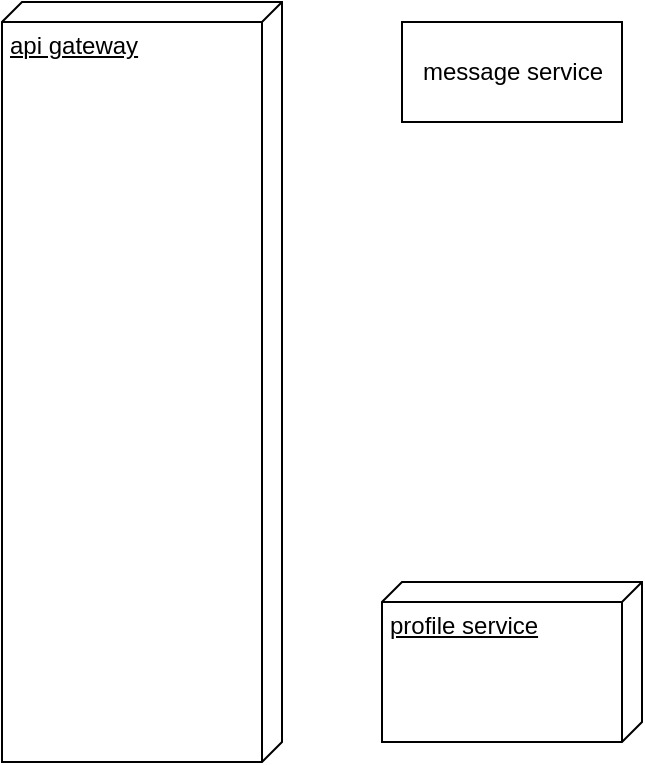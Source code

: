 <mxfile version="17.1.5" type="github" pages="2">
  <diagram id="SUsosWJ1x776xPe-n7ko" name="Page-1">
    <mxGraphModel dx="782" dy="434" grid="1" gridSize="10" guides="1" tooltips="1" connect="1" arrows="1" fold="1" page="1" pageScale="1" pageWidth="850" pageHeight="1100" math="0" shadow="0">
      <root>
        <mxCell id="0" />
        <mxCell id="1" parent="0" />
        <mxCell id="rxs-PZkraIpjvmrQ4A0I-1" value="api gateway&lt;br&gt;" style="verticalAlign=top;align=left;spacingTop=8;spacingLeft=2;spacingRight=12;shape=cube;size=10;direction=south;fontStyle=4;html=1;" vertex="1" parent="1">
          <mxGeometry x="40" y="40" width="140" height="380" as="geometry" />
        </mxCell>
        <mxCell id="rxs-PZkraIpjvmrQ4A0I-2" value="message service" style="html=1;" vertex="1" parent="1">
          <mxGeometry x="240" y="50" width="110" height="50" as="geometry" />
        </mxCell>
        <mxCell id="rxs-PZkraIpjvmrQ4A0I-3" value="profile service" style="verticalAlign=top;align=left;spacingTop=8;spacingLeft=2;spacingRight=12;shape=cube;size=10;direction=south;fontStyle=4;html=1;" vertex="1" parent="1">
          <mxGeometry x="230" y="330" width="130" height="80" as="geometry" />
        </mxCell>
      </root>
    </mxGraphModel>
  </diagram>
  <diagram id="YRsZ-hh69K-WLhJQPU0g" name="Page-2">
    <mxGraphModel dx="782" dy="434" grid="1" gridSize="10" guides="1" tooltips="1" connect="1" arrows="1" fold="1" page="1" pageScale="1" pageWidth="850" pageHeight="1100" math="0" shadow="0">
      <root>
        <mxCell id="fsVAJthMEwtz3PwagFqE-0" />
        <mxCell id="fsVAJthMEwtz3PwagFqE-1" parent="fsVAJthMEwtz3PwagFqE-0" />
        <mxCell id="fsVAJthMEwtz3PwagFqE-2" value="user" style="shape=table;startSize=30;container=1;collapsible=1;childLayout=tableLayout;fixedRows=1;rowLines=0;fontStyle=1;align=center;resizeLast=1;" vertex="1" parent="fsVAJthMEwtz3PwagFqE-1">
          <mxGeometry x="580" y="30" width="180" height="150" as="geometry" />
        </mxCell>
        <mxCell id="fsVAJthMEwtz3PwagFqE-3" value="" style="shape=tableRow;horizontal=0;startSize=0;swimlaneHead=0;swimlaneBody=0;fillColor=none;collapsible=0;dropTarget=0;points=[[0,0.5],[1,0.5]];portConstraint=eastwest;top=0;left=0;right=0;bottom=1;" vertex="1" parent="fsVAJthMEwtz3PwagFqE-2">
          <mxGeometry y="30" width="180" height="30" as="geometry" />
        </mxCell>
        <mxCell id="fsVAJthMEwtz3PwagFqE-4" value="PK" style="shape=partialRectangle;connectable=0;fillColor=none;top=0;left=0;bottom=0;right=0;fontStyle=1;overflow=hidden;" vertex="1" parent="fsVAJthMEwtz3PwagFqE-3">
          <mxGeometry width="30" height="30" as="geometry">
            <mxRectangle width="30" height="30" as="alternateBounds" />
          </mxGeometry>
        </mxCell>
        <mxCell id="fsVAJthMEwtz3PwagFqE-5" value="id" style="shape=partialRectangle;connectable=0;fillColor=none;top=0;left=0;bottom=0;right=0;align=left;spacingLeft=6;fontStyle=5;overflow=hidden;" vertex="1" parent="fsVAJthMEwtz3PwagFqE-3">
          <mxGeometry x="30" width="150" height="30" as="geometry">
            <mxRectangle width="150" height="30" as="alternateBounds" />
          </mxGeometry>
        </mxCell>
        <mxCell id="fsVAJthMEwtz3PwagFqE-6" value="" style="shape=tableRow;horizontal=0;startSize=0;swimlaneHead=0;swimlaneBody=0;fillColor=none;collapsible=0;dropTarget=0;points=[[0,0.5],[1,0.5]];portConstraint=eastwest;top=0;left=0;right=0;bottom=0;" vertex="1" parent="fsVAJthMEwtz3PwagFqE-2">
          <mxGeometry y="60" width="180" height="30" as="geometry" />
        </mxCell>
        <mxCell id="fsVAJthMEwtz3PwagFqE-7" value="" style="shape=partialRectangle;connectable=0;fillColor=none;top=0;left=0;bottom=0;right=0;editable=1;overflow=hidden;" vertex="1" parent="fsVAJthMEwtz3PwagFqE-6">
          <mxGeometry width="30" height="30" as="geometry">
            <mxRectangle width="30" height="30" as="alternateBounds" />
          </mxGeometry>
        </mxCell>
        <mxCell id="fsVAJthMEwtz3PwagFqE-8" value="email" style="shape=partialRectangle;connectable=0;fillColor=none;top=0;left=0;bottom=0;right=0;align=left;spacingLeft=6;overflow=hidden;" vertex="1" parent="fsVAJthMEwtz3PwagFqE-6">
          <mxGeometry x="30" width="150" height="30" as="geometry">
            <mxRectangle width="150" height="30" as="alternateBounds" />
          </mxGeometry>
        </mxCell>
        <mxCell id="fsVAJthMEwtz3PwagFqE-9" value="" style="shape=tableRow;horizontal=0;startSize=0;swimlaneHead=0;swimlaneBody=0;fillColor=none;collapsible=0;dropTarget=0;points=[[0,0.5],[1,0.5]];portConstraint=eastwest;top=0;left=0;right=0;bottom=0;" vertex="1" parent="fsVAJthMEwtz3PwagFqE-2">
          <mxGeometry y="90" width="180" height="30" as="geometry" />
        </mxCell>
        <mxCell id="fsVAJthMEwtz3PwagFqE-10" value="" style="shape=partialRectangle;connectable=0;fillColor=none;top=0;left=0;bottom=0;right=0;editable=1;overflow=hidden;" vertex="1" parent="fsVAJthMEwtz3PwagFqE-9">
          <mxGeometry width="30" height="30" as="geometry">
            <mxRectangle width="30" height="30" as="alternateBounds" />
          </mxGeometry>
        </mxCell>
        <mxCell id="fsVAJthMEwtz3PwagFqE-11" value="password" style="shape=partialRectangle;connectable=0;fillColor=none;top=0;left=0;bottom=0;right=0;align=left;spacingLeft=6;overflow=hidden;" vertex="1" parent="fsVAJthMEwtz3PwagFqE-9">
          <mxGeometry x="30" width="150" height="30" as="geometry">
            <mxRectangle width="150" height="30" as="alternateBounds" />
          </mxGeometry>
        </mxCell>
        <mxCell id="fsVAJthMEwtz3PwagFqE-12" value="" style="shape=tableRow;horizontal=0;startSize=0;swimlaneHead=0;swimlaneBody=0;fillColor=none;collapsible=0;dropTarget=0;points=[[0,0.5],[1,0.5]];portConstraint=eastwest;top=0;left=0;right=0;bottom=0;" vertex="1" parent="fsVAJthMEwtz3PwagFqE-2">
          <mxGeometry y="120" width="180" height="30" as="geometry" />
        </mxCell>
        <mxCell id="fsVAJthMEwtz3PwagFqE-13" value="" style="shape=partialRectangle;connectable=0;fillColor=none;top=0;left=0;bottom=0;right=0;editable=1;overflow=hidden;" vertex="1" parent="fsVAJthMEwtz3PwagFqE-12">
          <mxGeometry width="30" height="30" as="geometry">
            <mxRectangle width="30" height="30" as="alternateBounds" />
          </mxGeometry>
        </mxCell>
        <mxCell id="fsVAJthMEwtz3PwagFqE-14" value="hint name" style="shape=partialRectangle;connectable=0;fillColor=none;top=0;left=0;bottom=0;right=0;align=left;spacingLeft=6;overflow=hidden;" vertex="1" parent="fsVAJthMEwtz3PwagFqE-12">
          <mxGeometry x="30" width="150" height="30" as="geometry">
            <mxRectangle width="150" height="30" as="alternateBounds" />
          </mxGeometry>
        </mxCell>
        <mxCell id="GHomQONTdGw0343cLXQJ-0" value="message" style="shape=table;startSize=30;container=1;collapsible=1;childLayout=tableLayout;fixedRows=1;rowLines=0;fontStyle=1;align=center;resizeLast=1;" vertex="1" parent="fsVAJthMEwtz3PwagFqE-1">
          <mxGeometry x="260" y="40" width="180" height="180" as="geometry" />
        </mxCell>
        <mxCell id="GHomQONTdGw0343cLXQJ-1" value="" style="shape=tableRow;horizontal=0;startSize=0;swimlaneHead=0;swimlaneBody=0;fillColor=none;collapsible=0;dropTarget=0;points=[[0,0.5],[1,0.5]];portConstraint=eastwest;top=0;left=0;right=0;bottom=1;" vertex="1" parent="GHomQONTdGw0343cLXQJ-0">
          <mxGeometry y="30" width="180" height="30" as="geometry" />
        </mxCell>
        <mxCell id="GHomQONTdGw0343cLXQJ-2" value="PK" style="shape=partialRectangle;connectable=0;fillColor=none;top=0;left=0;bottom=0;right=0;fontStyle=1;overflow=hidden;" vertex="1" parent="GHomQONTdGw0343cLXQJ-1">
          <mxGeometry width="30" height="30" as="geometry">
            <mxRectangle width="30" height="30" as="alternateBounds" />
          </mxGeometry>
        </mxCell>
        <mxCell id="GHomQONTdGw0343cLXQJ-3" value="id" style="shape=partialRectangle;connectable=0;fillColor=none;top=0;left=0;bottom=0;right=0;align=left;spacingLeft=6;fontStyle=5;overflow=hidden;" vertex="1" parent="GHomQONTdGw0343cLXQJ-1">
          <mxGeometry x="30" width="150" height="30" as="geometry">
            <mxRectangle width="150" height="30" as="alternateBounds" />
          </mxGeometry>
        </mxCell>
        <mxCell id="GHomQONTdGw0343cLXQJ-4" value="" style="shape=tableRow;horizontal=0;startSize=0;swimlaneHead=0;swimlaneBody=0;fillColor=none;collapsible=0;dropTarget=0;points=[[0,0.5],[1,0.5]];portConstraint=eastwest;top=0;left=0;right=0;bottom=0;" vertex="1" parent="GHomQONTdGw0343cLXQJ-0">
          <mxGeometry y="60" width="180" height="30" as="geometry" />
        </mxCell>
        <mxCell id="GHomQONTdGw0343cLXQJ-5" value="" style="shape=partialRectangle;connectable=0;fillColor=none;top=0;left=0;bottom=0;right=0;editable=1;overflow=hidden;" vertex="1" parent="GHomQONTdGw0343cLXQJ-4">
          <mxGeometry width="30" height="30" as="geometry">
            <mxRectangle width="30" height="30" as="alternateBounds" />
          </mxGeometry>
        </mxCell>
        <mxCell id="GHomQONTdGw0343cLXQJ-6" value="content" style="shape=partialRectangle;connectable=0;fillColor=none;top=0;left=0;bottom=0;right=0;align=left;spacingLeft=6;overflow=hidden;" vertex="1" parent="GHomQONTdGw0343cLXQJ-4">
          <mxGeometry x="30" width="150" height="30" as="geometry">
            <mxRectangle width="150" height="30" as="alternateBounds" />
          </mxGeometry>
        </mxCell>
        <mxCell id="GHomQONTdGw0343cLXQJ-7" value="" style="shape=tableRow;horizontal=0;startSize=0;swimlaneHead=0;swimlaneBody=0;fillColor=none;collapsible=0;dropTarget=0;points=[[0,0.5],[1,0.5]];portConstraint=eastwest;top=0;left=0;right=0;bottom=0;" vertex="1" parent="GHomQONTdGw0343cLXQJ-0">
          <mxGeometry y="90" width="180" height="30" as="geometry" />
        </mxCell>
        <mxCell id="GHomQONTdGw0343cLXQJ-8" value="" style="shape=partialRectangle;connectable=0;fillColor=none;top=0;left=0;bottom=0;right=0;editable=1;overflow=hidden;" vertex="1" parent="GHomQONTdGw0343cLXQJ-7">
          <mxGeometry width="30" height="30" as="geometry">
            <mxRectangle width="30" height="30" as="alternateBounds" />
          </mxGeometry>
        </mxCell>
        <mxCell id="GHomQONTdGw0343cLXQJ-9" value="timestasmp" style="shape=partialRectangle;connectable=0;fillColor=none;top=0;left=0;bottom=0;right=0;align=left;spacingLeft=6;overflow=hidden;" vertex="1" parent="GHomQONTdGw0343cLXQJ-7">
          <mxGeometry x="30" width="150" height="30" as="geometry">
            <mxRectangle width="150" height="30" as="alternateBounds" />
          </mxGeometry>
        </mxCell>
        <mxCell id="GHomQONTdGw0343cLXQJ-10" value="" style="shape=tableRow;horizontal=0;startSize=0;swimlaneHead=0;swimlaneBody=0;fillColor=none;collapsible=0;dropTarget=0;points=[[0,0.5],[1,0.5]];portConstraint=eastwest;top=0;left=0;right=0;bottom=0;" vertex="1" parent="GHomQONTdGw0343cLXQJ-0">
          <mxGeometry y="120" width="180" height="30" as="geometry" />
        </mxCell>
        <mxCell id="GHomQONTdGw0343cLXQJ-11" value="" style="shape=partialRectangle;connectable=0;fillColor=none;top=0;left=0;bottom=0;right=0;editable=1;overflow=hidden;" vertex="1" parent="GHomQONTdGw0343cLXQJ-10">
          <mxGeometry width="30" height="30" as="geometry">
            <mxRectangle width="30" height="30" as="alternateBounds" />
          </mxGeometry>
        </mxCell>
        <mxCell id="GHomQONTdGw0343cLXQJ-12" value="sentBy" style="shape=partialRectangle;connectable=0;fillColor=none;top=0;left=0;bottom=0;right=0;align=left;spacingLeft=6;overflow=hidden;" vertex="1" parent="GHomQONTdGw0343cLXQJ-10">
          <mxGeometry x="30" width="150" height="30" as="geometry">
            <mxRectangle width="150" height="30" as="alternateBounds" />
          </mxGeometry>
        </mxCell>
        <mxCell id="GHomQONTdGw0343cLXQJ-28" value="" style="shape=table;startSize=0;container=1;collapsible=1;childLayout=tableLayout;fixedRows=1;rowLines=0;fontStyle=0;align=center;resizeLast=1;strokeColor=none;fillColor=none;collapsible=0;" vertex="1" parent="fsVAJthMEwtz3PwagFqE-1">
          <mxGeometry x="260" y="190" width="180" height="30" as="geometry" />
        </mxCell>
        <mxCell id="GHomQONTdGw0343cLXQJ-29" value="" style="shape=tableRow;horizontal=0;startSize=0;swimlaneHead=0;swimlaneBody=0;fillColor=none;collapsible=0;dropTarget=0;points=[[0,0.5],[1,0.5]];portConstraint=eastwest;top=0;left=0;right=0;bottom=0;" vertex="1" parent="GHomQONTdGw0343cLXQJ-28">
          <mxGeometry width="180" height="30" as="geometry" />
        </mxCell>
        <mxCell id="GHomQONTdGw0343cLXQJ-30" value="" style="shape=partialRectangle;connectable=0;fillColor=none;top=0;left=0;bottom=0;right=0;editable=1;overflow=hidden;" vertex="1" parent="GHomQONTdGw0343cLXQJ-29">
          <mxGeometry width="30" height="30" as="geometry">
            <mxRectangle width="30" height="30" as="alternateBounds" />
          </mxGeometry>
        </mxCell>
        <mxCell id="GHomQONTdGw0343cLXQJ-31" value="status" style="shape=partialRectangle;connectable=0;fillColor=none;top=0;left=0;bottom=0;right=0;align=left;spacingLeft=6;overflow=hidden;" vertex="1" parent="GHomQONTdGw0343cLXQJ-29">
          <mxGeometry x="30" width="150" height="30" as="geometry">
            <mxRectangle width="150" height="30" as="alternateBounds" />
          </mxGeometry>
        </mxCell>
        <mxCell id="sR0mRa6C5uX_cR40hwio-0" value="Status" style="swimlane;fontStyle=0;childLayout=stackLayout;horizontal=1;startSize=26;horizontalStack=0;resizeParent=1;resizeParentMax=0;resizeLast=0;collapsible=1;marginBottom=0;align=center;fontSize=14;" vertex="1" parent="fsVAJthMEwtz3PwagFqE-1">
          <mxGeometry x="190" y="240" width="160" height="146" as="geometry" />
        </mxCell>
        <mxCell id="sR0mRa6C5uX_cR40hwio-1" value="EMPTY _CLOCK" style="text;strokeColor=none;fillColor=none;spacingLeft=4;spacingRight=4;overflow=hidden;rotatable=0;points=[[0,0.5],[1,0.5]];portConstraint=eastwest;fontSize=12;" vertex="1" parent="sR0mRa6C5uX_cR40hwio-0">
          <mxGeometry y="26" width="160" height="30" as="geometry" />
        </mxCell>
        <mxCell id="sR0mRa6C5uX_cR40hwio-2" value="SINGLE_TICK" style="text;strokeColor=none;fillColor=none;spacingLeft=4;spacingRight=4;overflow=hidden;rotatable=0;points=[[0,0.5],[1,0.5]];portConstraint=eastwest;fontSize=12;" vertex="1" parent="sR0mRa6C5uX_cR40hwio-0">
          <mxGeometry y="56" width="160" height="30" as="geometry" />
        </mxCell>
        <mxCell id="sR0mRa6C5uX_cR40hwio-3" value="DOUBLE_TICK" style="text;strokeColor=none;fillColor=none;spacingLeft=4;spacingRight=4;overflow=hidden;rotatable=0;points=[[0,0.5],[1,0.5]];portConstraint=eastwest;fontSize=12;" vertex="1" parent="sR0mRa6C5uX_cR40hwio-0">
          <mxGeometry y="86" width="160" height="30" as="geometry" />
        </mxCell>
        <mxCell id="sR0mRa6C5uX_cR40hwio-5" value="DOUBLE_BLUE_TICK" style="text;strokeColor=none;fillColor=none;spacingLeft=4;spacingRight=4;overflow=hidden;rotatable=0;points=[[0,0.5],[1,0.5]];portConstraint=eastwest;fontSize=12;" vertex="1" parent="sR0mRa6C5uX_cR40hwio-0">
          <mxGeometry y="116" width="160" height="30" as="geometry" />
        </mxCell>
        <mxCell id="sR0mRa6C5uX_cR40hwio-6" value="Status meanings" style="swimlane;fontStyle=0;childLayout=stackLayout;horizontal=1;startSize=26;horizontalStack=0;resizeParent=1;resizeParentMax=0;resizeLast=0;collapsible=1;marginBottom=0;align=center;fontSize=14;" vertex="1" parent="fsVAJthMEwtz3PwagFqE-1">
          <mxGeometry x="360" y="240" width="160" height="150" as="geometry" />
        </mxCell>
        <mxCell id="sR0mRa6C5uX_cR40hwio-7" value="SENT_TO_SERVER" style="text;strokeColor=none;fillColor=none;spacingLeft=4;spacingRight=4;overflow=hidden;rotatable=0;points=[[0,0.5],[1,0.5]];portConstraint=eastwest;fontSize=12;" vertex="1" parent="sR0mRa6C5uX_cR40hwio-6">
          <mxGeometry y="26" width="160" height="30" as="geometry" />
        </mxCell>
        <mxCell id="sR0mRa6C5uX_cR40hwio-10" value="RECEIVED_BY_SERVER" style="text;strokeColor=none;fillColor=none;spacingLeft=4;spacingRight=4;overflow=hidden;rotatable=0;points=[[0,0.5],[1,0.5]];portConstraint=eastwest;fontSize=12;" vertex="1" parent="sR0mRa6C5uX_cR40hwio-6">
          <mxGeometry y="56" width="160" height="34" as="geometry" />
        </mxCell>
        <mxCell id="sR0mRa6C5uX_cR40hwio-8" value="SENT_TO_FRIEND" style="text;strokeColor=none;fillColor=none;spacingLeft=4;spacingRight=4;overflow=hidden;rotatable=0;points=[[0,0.5],[1,0.5]];portConstraint=eastwest;fontSize=12;" vertex="1" parent="sR0mRa6C5uX_cR40hwio-6">
          <mxGeometry y="90" width="160" height="30" as="geometry" />
        </mxCell>
        <mxCell id="sR0mRa6C5uX_cR40hwio-9" value="RECIEVED_BY_FRIEND" style="text;strokeColor=none;fillColor=none;spacingLeft=4;spacingRight=4;overflow=hidden;rotatable=0;points=[[0,0.5],[1,0.5]];portConstraint=eastwest;fontSize=12;" vertex="1" parent="sR0mRa6C5uX_cR40hwio-6">
          <mxGeometry y="120" width="160" height="30" as="geometry" />
        </mxCell>
      </root>
    </mxGraphModel>
  </diagram>
</mxfile>
